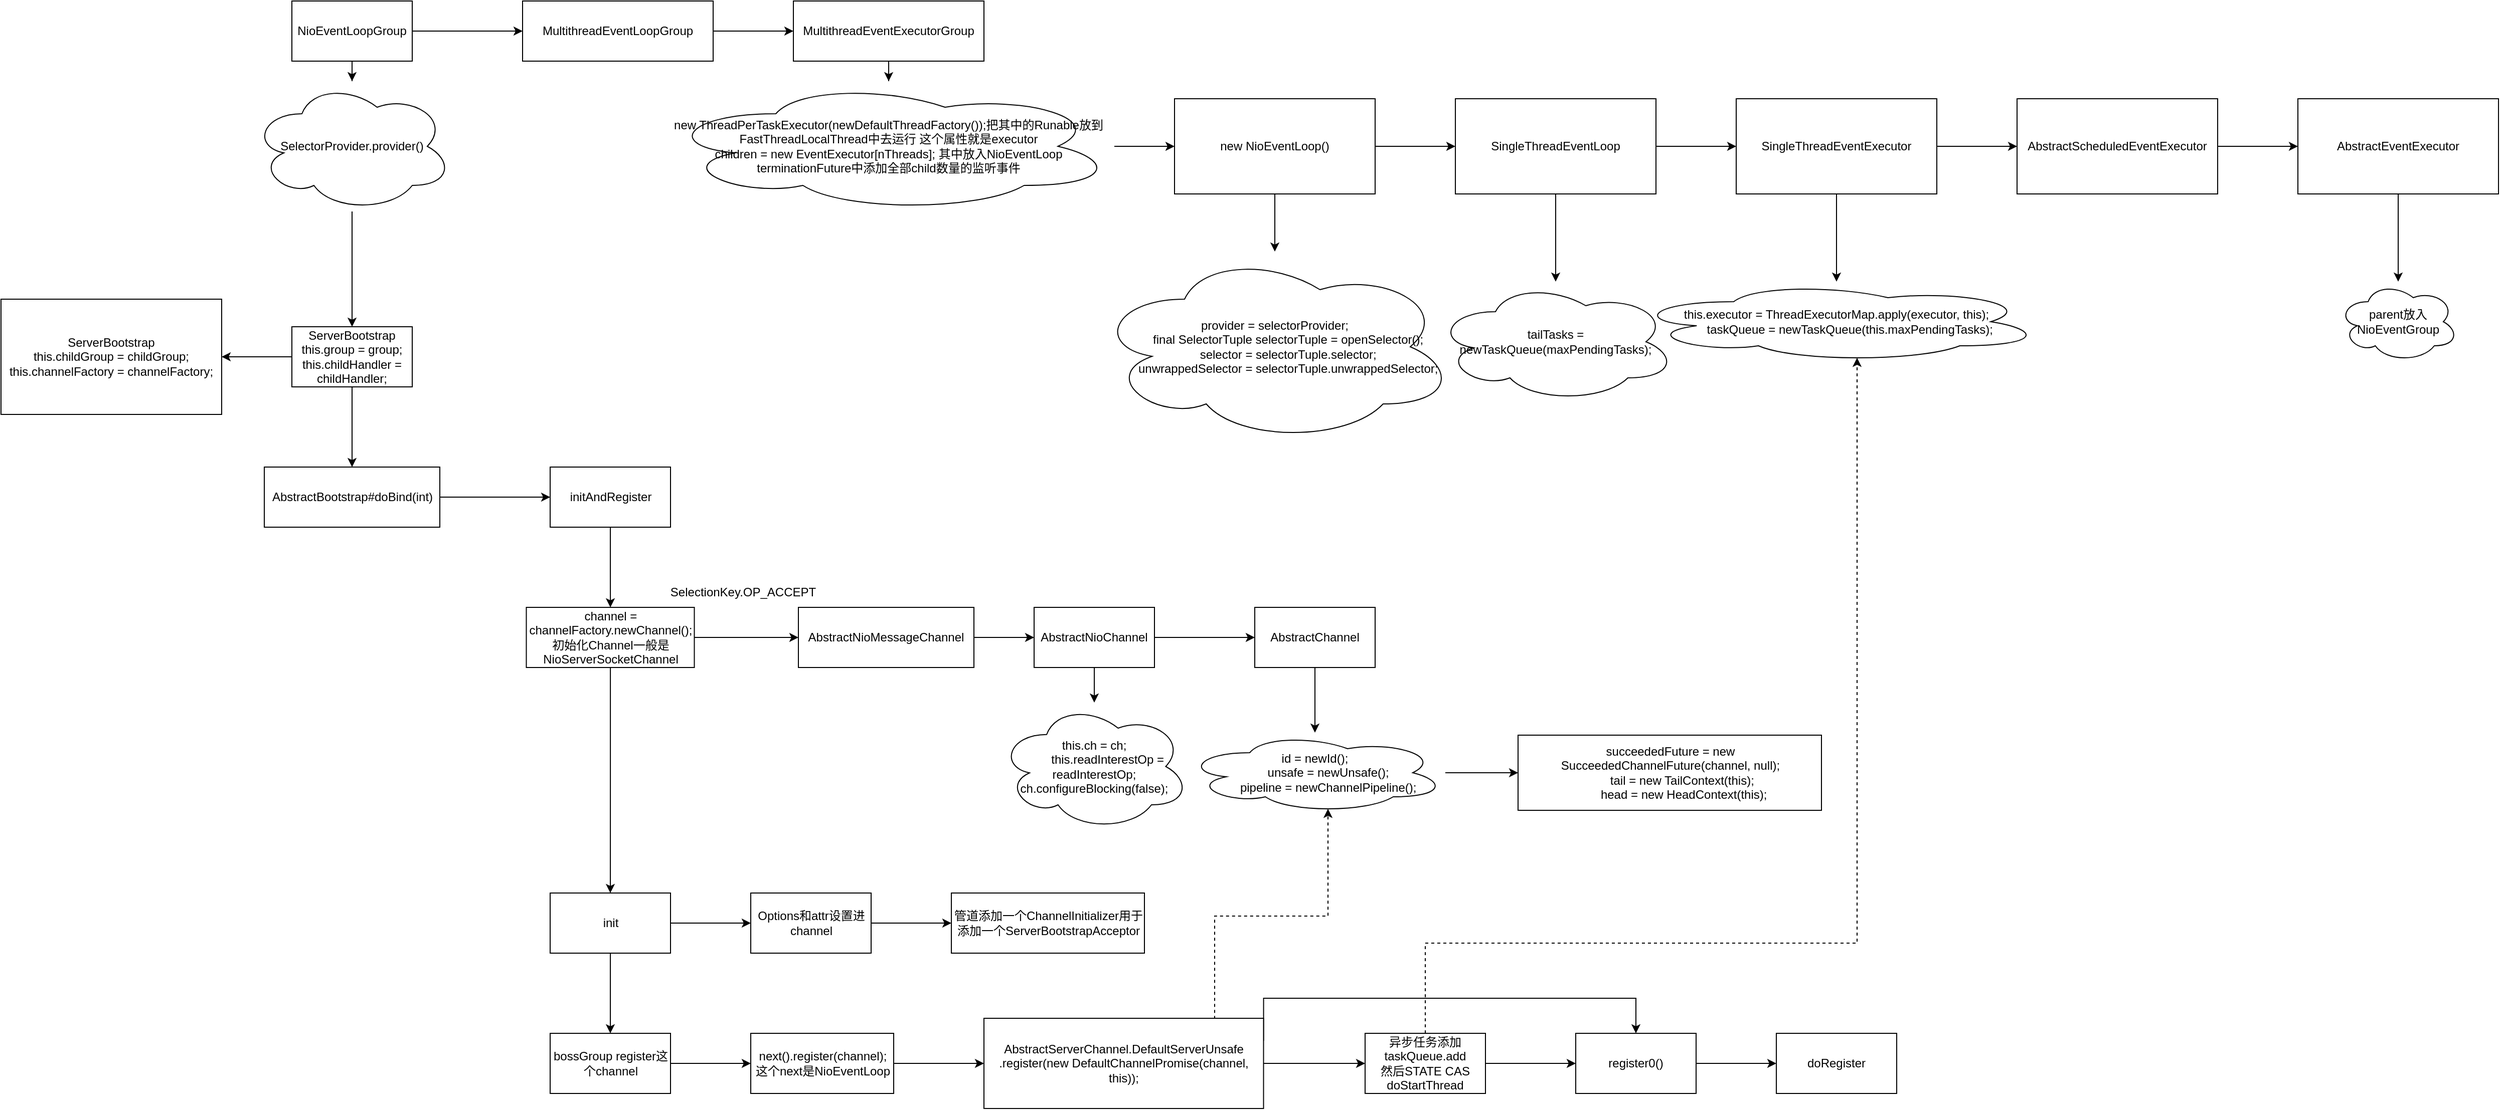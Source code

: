 <mxfile version="21.1.5" type="github">
  <diagram id="C5RBs43oDa-KdzZeNtuy" name="Page-1">
    <mxGraphModel dx="1434" dy="770" grid="1" gridSize="10" guides="1" tooltips="1" connect="1" arrows="1" fold="1" page="1" pageScale="1" pageWidth="827" pageHeight="1169" math="0" shadow="0">
      <root>
        <mxCell id="WIyWlLk6GJQsqaUBKTNV-0" />
        <mxCell id="WIyWlLk6GJQsqaUBKTNV-1" parent="WIyWlLk6GJQsqaUBKTNV-0" />
        <mxCell id="YezV5wfbExkr-e6byGoz-5" value="" style="edgeStyle=orthogonalEdgeStyle;rounded=0;orthogonalLoop=1;jettySize=auto;html=1;" parent="WIyWlLk6GJQsqaUBKTNV-1" source="YezV5wfbExkr-e6byGoz-0" target="YezV5wfbExkr-e6byGoz-4" edge="1">
          <mxGeometry relative="1" as="geometry" />
        </mxCell>
        <mxCell id="YezV5wfbExkr-e6byGoz-11" value="" style="edgeStyle=orthogonalEdgeStyle;rounded=0;orthogonalLoop=1;jettySize=auto;html=1;" parent="WIyWlLk6GJQsqaUBKTNV-1" source="YezV5wfbExkr-e6byGoz-0" target="YezV5wfbExkr-e6byGoz-6" edge="1">
          <mxGeometry relative="1" as="geometry" />
        </mxCell>
        <mxCell id="YezV5wfbExkr-e6byGoz-0" value="NioEventLoopGroup" style="rounded=0;whiteSpace=wrap;html=1;" parent="WIyWlLk6GJQsqaUBKTNV-1" vertex="1">
          <mxGeometry x="340" y="90" width="120" height="60" as="geometry" />
        </mxCell>
        <mxCell id="YezV5wfbExkr-e6byGoz-33" value="" style="edgeStyle=orthogonalEdgeStyle;rounded=0;orthogonalLoop=1;jettySize=auto;html=1;" parent="WIyWlLk6GJQsqaUBKTNV-1" source="YezV5wfbExkr-e6byGoz-4" target="YezV5wfbExkr-e6byGoz-32" edge="1">
          <mxGeometry relative="1" as="geometry" />
        </mxCell>
        <mxCell id="YezV5wfbExkr-e6byGoz-4" value="SelectorProvider.provider()" style="ellipse;shape=cloud;whiteSpace=wrap;html=1;rounded=0;" parent="WIyWlLk6GJQsqaUBKTNV-1" vertex="1">
          <mxGeometry x="300" y="170" width="200" height="130" as="geometry" />
        </mxCell>
        <mxCell id="YezV5wfbExkr-e6byGoz-10" value="" style="edgeStyle=orthogonalEdgeStyle;rounded=0;orthogonalLoop=1;jettySize=auto;html=1;" parent="WIyWlLk6GJQsqaUBKTNV-1" source="YezV5wfbExkr-e6byGoz-6" target="YezV5wfbExkr-e6byGoz-9" edge="1">
          <mxGeometry relative="1" as="geometry" />
        </mxCell>
        <mxCell id="YezV5wfbExkr-e6byGoz-6" value="MultithreadEventLoopGroup" style="rounded=0;whiteSpace=wrap;html=1;" parent="WIyWlLk6GJQsqaUBKTNV-1" vertex="1">
          <mxGeometry x="570" y="90" width="190" height="60" as="geometry" />
        </mxCell>
        <mxCell id="YezV5wfbExkr-e6byGoz-13" value="" style="edgeStyle=orthogonalEdgeStyle;rounded=0;orthogonalLoop=1;jettySize=auto;html=1;" parent="WIyWlLk6GJQsqaUBKTNV-1" source="YezV5wfbExkr-e6byGoz-9" target="YezV5wfbExkr-e6byGoz-12" edge="1">
          <mxGeometry relative="1" as="geometry" />
        </mxCell>
        <mxCell id="YezV5wfbExkr-e6byGoz-9" value="MultithreadEventExecutorGroup" style="rounded=0;whiteSpace=wrap;html=1;" parent="WIyWlLk6GJQsqaUBKTNV-1" vertex="1">
          <mxGeometry x="840" y="90" width="190" height="60" as="geometry" />
        </mxCell>
        <mxCell id="YezV5wfbExkr-e6byGoz-15" value="" style="edgeStyle=orthogonalEdgeStyle;rounded=0;orthogonalLoop=1;jettySize=auto;html=1;" parent="WIyWlLk6GJQsqaUBKTNV-1" source="YezV5wfbExkr-e6byGoz-12" target="YezV5wfbExkr-e6byGoz-14" edge="1">
          <mxGeometry relative="1" as="geometry" />
        </mxCell>
        <mxCell id="YezV5wfbExkr-e6byGoz-12" value="new ThreadPerTaskExecutor(newDefaultThreadFactory());把其中的Runable放到FastThreadLocalThread中去运行 这个属性就是executor&lt;br&gt;children = new EventExecutor[nThreads]; 其中放入NioEventLoop&lt;br&gt;terminationFuture中添加全部child数量的监听事件" style="ellipse;shape=cloud;whiteSpace=wrap;html=1;rounded=0;" parent="WIyWlLk6GJQsqaUBKTNV-1" vertex="1">
          <mxGeometry x="710" y="170" width="450" height="130" as="geometry" />
        </mxCell>
        <mxCell id="YezV5wfbExkr-e6byGoz-17" value="" style="edgeStyle=orthogonalEdgeStyle;rounded=0;orthogonalLoop=1;jettySize=auto;html=1;" parent="WIyWlLk6GJQsqaUBKTNV-1" source="YezV5wfbExkr-e6byGoz-14" target="YezV5wfbExkr-e6byGoz-16" edge="1">
          <mxGeometry relative="1" as="geometry" />
        </mxCell>
        <mxCell id="YezV5wfbExkr-e6byGoz-19" value="" style="edgeStyle=orthogonalEdgeStyle;rounded=0;orthogonalLoop=1;jettySize=auto;html=1;" parent="WIyWlLk6GJQsqaUBKTNV-1" source="YezV5wfbExkr-e6byGoz-14" target="YezV5wfbExkr-e6byGoz-18" edge="1">
          <mxGeometry relative="1" as="geometry" />
        </mxCell>
        <mxCell id="YezV5wfbExkr-e6byGoz-14" value="new NioEventLoop()" style="whiteSpace=wrap;html=1;rounded=0;" parent="WIyWlLk6GJQsqaUBKTNV-1" vertex="1">
          <mxGeometry x="1220" y="187.5" width="200" height="95" as="geometry" />
        </mxCell>
        <mxCell id="YezV5wfbExkr-e6byGoz-16" value="&lt;div&gt;provider = selectorProvider;&lt;/div&gt;&lt;div&gt;&amp;nbsp; &amp;nbsp; &amp;nbsp; &amp;nbsp; final SelectorTuple selectorTuple = openSelector();&lt;/div&gt;&lt;div&gt;&amp;nbsp; &amp;nbsp; &amp;nbsp; &amp;nbsp; selector = selectorTuple.selector;&lt;/div&gt;&lt;div&gt;&amp;nbsp; &amp;nbsp; &amp;nbsp; &amp;nbsp; unwrappedSelector = selectorTuple.unwrappedSelector;&lt;/div&gt;" style="ellipse;shape=cloud;whiteSpace=wrap;html=1;rounded=0;" parent="WIyWlLk6GJQsqaUBKTNV-1" vertex="1">
          <mxGeometry x="1140" y="340" width="360" height="190" as="geometry" />
        </mxCell>
        <mxCell id="YezV5wfbExkr-e6byGoz-21" value="" style="edgeStyle=orthogonalEdgeStyle;rounded=0;orthogonalLoop=1;jettySize=auto;html=1;" parent="WIyWlLk6GJQsqaUBKTNV-1" source="YezV5wfbExkr-e6byGoz-18" target="YezV5wfbExkr-e6byGoz-20" edge="1">
          <mxGeometry relative="1" as="geometry" />
        </mxCell>
        <mxCell id="YezV5wfbExkr-e6byGoz-31" value="" style="edgeStyle=orthogonalEdgeStyle;rounded=0;orthogonalLoop=1;jettySize=auto;html=1;" parent="WIyWlLk6GJQsqaUBKTNV-1" source="YezV5wfbExkr-e6byGoz-18" target="YezV5wfbExkr-e6byGoz-30" edge="1">
          <mxGeometry relative="1" as="geometry" />
        </mxCell>
        <mxCell id="YezV5wfbExkr-e6byGoz-18" value="SingleThreadEventLoop" style="whiteSpace=wrap;html=1;rounded=0;" parent="WIyWlLk6GJQsqaUBKTNV-1" vertex="1">
          <mxGeometry x="1500" y="187.5" width="200" height="95" as="geometry" />
        </mxCell>
        <mxCell id="YezV5wfbExkr-e6byGoz-23" value="" style="edgeStyle=orthogonalEdgeStyle;rounded=0;orthogonalLoop=1;jettySize=auto;html=1;" parent="WIyWlLk6GJQsqaUBKTNV-1" source="YezV5wfbExkr-e6byGoz-20" target="YezV5wfbExkr-e6byGoz-22" edge="1">
          <mxGeometry relative="1" as="geometry" />
        </mxCell>
        <mxCell id="YezV5wfbExkr-e6byGoz-29" value="" style="edgeStyle=orthogonalEdgeStyle;rounded=0;orthogonalLoop=1;jettySize=auto;html=1;" parent="WIyWlLk6GJQsqaUBKTNV-1" source="YezV5wfbExkr-e6byGoz-20" target="YezV5wfbExkr-e6byGoz-28" edge="1">
          <mxGeometry relative="1" as="geometry" />
        </mxCell>
        <mxCell id="YezV5wfbExkr-e6byGoz-20" value="SingleThreadEventExecutor" style="whiteSpace=wrap;html=1;rounded=0;" parent="WIyWlLk6GJQsqaUBKTNV-1" vertex="1">
          <mxGeometry x="1780" y="187.5" width="200" height="95" as="geometry" />
        </mxCell>
        <mxCell id="YezV5wfbExkr-e6byGoz-25" value="" style="edgeStyle=orthogonalEdgeStyle;rounded=0;orthogonalLoop=1;jettySize=auto;html=1;" parent="WIyWlLk6GJQsqaUBKTNV-1" source="YezV5wfbExkr-e6byGoz-22" target="YezV5wfbExkr-e6byGoz-24" edge="1">
          <mxGeometry relative="1" as="geometry" />
        </mxCell>
        <mxCell id="YezV5wfbExkr-e6byGoz-22" value="AbstractScheduledEventExecutor" style="whiteSpace=wrap;html=1;rounded=0;" parent="WIyWlLk6GJQsqaUBKTNV-1" vertex="1">
          <mxGeometry x="2060" y="187.5" width="200" height="95" as="geometry" />
        </mxCell>
        <mxCell id="YezV5wfbExkr-e6byGoz-27" value="" style="edgeStyle=orthogonalEdgeStyle;rounded=0;orthogonalLoop=1;jettySize=auto;html=1;" parent="WIyWlLk6GJQsqaUBKTNV-1" source="YezV5wfbExkr-e6byGoz-24" target="YezV5wfbExkr-e6byGoz-26" edge="1">
          <mxGeometry relative="1" as="geometry" />
        </mxCell>
        <mxCell id="YezV5wfbExkr-e6byGoz-24" value="AbstractEventExecutor" style="whiteSpace=wrap;html=1;rounded=0;" parent="WIyWlLk6GJQsqaUBKTNV-1" vertex="1">
          <mxGeometry x="2340" y="187.5" width="200" height="95" as="geometry" />
        </mxCell>
        <mxCell id="YezV5wfbExkr-e6byGoz-26" value="parent放入NioEventGroup" style="ellipse;shape=cloud;whiteSpace=wrap;html=1;rounded=0;" parent="WIyWlLk6GJQsqaUBKTNV-1" vertex="1">
          <mxGeometry x="2380" y="370" width="120" height="80" as="geometry" />
        </mxCell>
        <mxCell id="YezV5wfbExkr-e6byGoz-28" value="&lt;div&gt;this.executor = ThreadExecutorMap.apply(executor, this);&lt;/div&gt;&lt;div&gt;&amp;nbsp; &amp;nbsp; &amp;nbsp; &amp;nbsp; taskQueue = newTaskQueue(this.maxPendingTasks);&lt;/div&gt;" style="ellipse;shape=cloud;whiteSpace=wrap;html=1;rounded=0;" parent="WIyWlLk6GJQsqaUBKTNV-1" vertex="1">
          <mxGeometry x="1675" y="370" width="410" height="80" as="geometry" />
        </mxCell>
        <mxCell id="YezV5wfbExkr-e6byGoz-30" value="tailTasks = newTaskQueue(maxPendingTasks);" style="ellipse;shape=cloud;whiteSpace=wrap;html=1;rounded=0;" parent="WIyWlLk6GJQsqaUBKTNV-1" vertex="1">
          <mxGeometry x="1480" y="370" width="240" height="120" as="geometry" />
        </mxCell>
        <mxCell id="YezV5wfbExkr-e6byGoz-35" value="" style="edgeStyle=orthogonalEdgeStyle;rounded=0;orthogonalLoop=1;jettySize=auto;html=1;" parent="WIyWlLk6GJQsqaUBKTNV-1" source="YezV5wfbExkr-e6byGoz-32" target="YezV5wfbExkr-e6byGoz-34" edge="1">
          <mxGeometry relative="1" as="geometry" />
        </mxCell>
        <mxCell id="03fZ7KgPIVQaMH1wQuBe-1" value="" style="edgeStyle=orthogonalEdgeStyle;rounded=0;orthogonalLoop=1;jettySize=auto;html=1;" edge="1" parent="WIyWlLk6GJQsqaUBKTNV-1" source="YezV5wfbExkr-e6byGoz-32" target="03fZ7KgPIVQaMH1wQuBe-0">
          <mxGeometry relative="1" as="geometry" />
        </mxCell>
        <mxCell id="YezV5wfbExkr-e6byGoz-32" value="ServerBootstrap&lt;br&gt;this.group = group;&lt;br&gt;this.childHandler = childHandler;" style="whiteSpace=wrap;html=1;rounded=0;" parent="WIyWlLk6GJQsqaUBKTNV-1" vertex="1">
          <mxGeometry x="340" y="415" width="120" height="60" as="geometry" />
        </mxCell>
        <mxCell id="YezV5wfbExkr-e6byGoz-34" value="ServerBootstrap&lt;br&gt;this.childGroup = childGroup;&lt;br&gt;this.channelFactory = channelFactory;" style="whiteSpace=wrap;html=1;rounded=0;" parent="WIyWlLk6GJQsqaUBKTNV-1" vertex="1">
          <mxGeometry x="50" y="387.5" width="220" height="115" as="geometry" />
        </mxCell>
        <mxCell id="03fZ7KgPIVQaMH1wQuBe-3" value="" style="edgeStyle=orthogonalEdgeStyle;rounded=0;orthogonalLoop=1;jettySize=auto;html=1;" edge="1" parent="WIyWlLk6GJQsqaUBKTNV-1" source="03fZ7KgPIVQaMH1wQuBe-0" target="03fZ7KgPIVQaMH1wQuBe-2">
          <mxGeometry relative="1" as="geometry" />
        </mxCell>
        <mxCell id="03fZ7KgPIVQaMH1wQuBe-0" value="AbstractBootstrap#doBind(int)" style="whiteSpace=wrap;html=1;rounded=0;" vertex="1" parent="WIyWlLk6GJQsqaUBKTNV-1">
          <mxGeometry x="312.5" y="555" width="175" height="60" as="geometry" />
        </mxCell>
        <mxCell id="03fZ7KgPIVQaMH1wQuBe-5" value="" style="edgeStyle=orthogonalEdgeStyle;rounded=0;orthogonalLoop=1;jettySize=auto;html=1;" edge="1" parent="WIyWlLk6GJQsqaUBKTNV-1" source="03fZ7KgPIVQaMH1wQuBe-2" target="03fZ7KgPIVQaMH1wQuBe-4">
          <mxGeometry relative="1" as="geometry" />
        </mxCell>
        <mxCell id="03fZ7KgPIVQaMH1wQuBe-2" value="initAndRegister" style="whiteSpace=wrap;html=1;rounded=0;" vertex="1" parent="WIyWlLk6GJQsqaUBKTNV-1">
          <mxGeometry x="597.5" y="555" width="120" height="60" as="geometry" />
        </mxCell>
        <mxCell id="03fZ7KgPIVQaMH1wQuBe-7" value="" style="edgeStyle=orthogonalEdgeStyle;rounded=0;orthogonalLoop=1;jettySize=auto;html=1;" edge="1" parent="WIyWlLk6GJQsqaUBKTNV-1" source="03fZ7KgPIVQaMH1wQuBe-4" target="03fZ7KgPIVQaMH1wQuBe-6">
          <mxGeometry relative="1" as="geometry" />
        </mxCell>
        <mxCell id="03fZ7KgPIVQaMH1wQuBe-22" value="" style="edgeStyle=orthogonalEdgeStyle;rounded=0;orthogonalLoop=1;jettySize=auto;html=1;" edge="1" parent="WIyWlLk6GJQsqaUBKTNV-1" source="03fZ7KgPIVQaMH1wQuBe-4" target="03fZ7KgPIVQaMH1wQuBe-21">
          <mxGeometry relative="1" as="geometry" />
        </mxCell>
        <mxCell id="03fZ7KgPIVQaMH1wQuBe-4" value="channel = channelFactory.newChannel();初始化Channel一般是NioServerSocketChannel" style="whiteSpace=wrap;html=1;rounded=0;" vertex="1" parent="WIyWlLk6GJQsqaUBKTNV-1">
          <mxGeometry x="573.75" y="695" width="167.5" height="60" as="geometry" />
        </mxCell>
        <mxCell id="03fZ7KgPIVQaMH1wQuBe-15" value="" style="edgeStyle=orthogonalEdgeStyle;rounded=0;orthogonalLoop=1;jettySize=auto;html=1;" edge="1" parent="WIyWlLk6GJQsqaUBKTNV-1" source="03fZ7KgPIVQaMH1wQuBe-6" target="03fZ7KgPIVQaMH1wQuBe-14">
          <mxGeometry relative="1" as="geometry" />
        </mxCell>
        <mxCell id="03fZ7KgPIVQaMH1wQuBe-6" value="AbstractNioMessageChannel" style="whiteSpace=wrap;html=1;rounded=0;" vertex="1" parent="WIyWlLk6GJQsqaUBKTNV-1">
          <mxGeometry x="845" y="695" width="175" height="60" as="geometry" />
        </mxCell>
        <mxCell id="03fZ7KgPIVQaMH1wQuBe-11" value="" style="edgeStyle=orthogonalEdgeStyle;rounded=0;orthogonalLoop=1;jettySize=auto;html=1;" edge="1" parent="WIyWlLk6GJQsqaUBKTNV-1" source="03fZ7KgPIVQaMH1wQuBe-8" target="03fZ7KgPIVQaMH1wQuBe-10">
          <mxGeometry relative="1" as="geometry" />
        </mxCell>
        <mxCell id="03fZ7KgPIVQaMH1wQuBe-8" value="AbstractChannel" style="whiteSpace=wrap;html=1;rounded=0;" vertex="1" parent="WIyWlLk6GJQsqaUBKTNV-1">
          <mxGeometry x="1300" y="695" width="120" height="60" as="geometry" />
        </mxCell>
        <mxCell id="03fZ7KgPIVQaMH1wQuBe-13" value="" style="edgeStyle=orthogonalEdgeStyle;rounded=0;orthogonalLoop=1;jettySize=auto;html=1;" edge="1" parent="WIyWlLk6GJQsqaUBKTNV-1" source="03fZ7KgPIVQaMH1wQuBe-10" target="03fZ7KgPIVQaMH1wQuBe-12">
          <mxGeometry relative="1" as="geometry" />
        </mxCell>
        <mxCell id="03fZ7KgPIVQaMH1wQuBe-10" value="&lt;div&gt;id = newId();&lt;/div&gt;&lt;div&gt;&amp;nbsp; &amp;nbsp; &amp;nbsp; &amp;nbsp; unsafe = newUnsafe();&lt;/div&gt;&lt;div&gt;&amp;nbsp; &amp;nbsp; &amp;nbsp; &amp;nbsp; pipeline = newChannelPipeline();&lt;/div&gt;" style="ellipse;shape=cloud;whiteSpace=wrap;html=1;rounded=0;" vertex="1" parent="WIyWlLk6GJQsqaUBKTNV-1">
          <mxGeometry x="1230" y="820" width="260" height="80" as="geometry" />
        </mxCell>
        <mxCell id="03fZ7KgPIVQaMH1wQuBe-12" value="&lt;div&gt;succeededFuture = new SucceededChannelFuture(channel, null);&lt;/div&gt;&lt;div&gt;&amp;nbsp; &amp;nbsp; &amp;nbsp; &amp;nbsp;&lt;span style=&quot;background-color: initial;&quot;&gt;tail = new TailContext(this);&lt;/span&gt;&lt;/div&gt;&lt;div&gt;&amp;nbsp; &amp;nbsp; &amp;nbsp; &amp;nbsp; head = new HeadContext(this);&lt;/div&gt;" style="whiteSpace=wrap;html=1;rounded=0;" vertex="1" parent="WIyWlLk6GJQsqaUBKTNV-1">
          <mxGeometry x="1562.5" y="822.5" width="302.5" height="75" as="geometry" />
        </mxCell>
        <mxCell id="03fZ7KgPIVQaMH1wQuBe-18" value="" style="edgeStyle=orthogonalEdgeStyle;rounded=0;orthogonalLoop=1;jettySize=auto;html=1;" edge="1" parent="WIyWlLk6GJQsqaUBKTNV-1" source="03fZ7KgPIVQaMH1wQuBe-14" target="03fZ7KgPIVQaMH1wQuBe-17">
          <mxGeometry relative="1" as="geometry" />
        </mxCell>
        <mxCell id="03fZ7KgPIVQaMH1wQuBe-19" value="" style="edgeStyle=orthogonalEdgeStyle;rounded=0;orthogonalLoop=1;jettySize=auto;html=1;" edge="1" parent="WIyWlLk6GJQsqaUBKTNV-1" source="03fZ7KgPIVQaMH1wQuBe-14" target="03fZ7KgPIVQaMH1wQuBe-8">
          <mxGeometry relative="1" as="geometry" />
        </mxCell>
        <mxCell id="03fZ7KgPIVQaMH1wQuBe-14" value="AbstractNioChannel" style="whiteSpace=wrap;html=1;rounded=0;" vertex="1" parent="WIyWlLk6GJQsqaUBKTNV-1">
          <mxGeometry x="1080" y="695" width="120" height="60" as="geometry" />
        </mxCell>
        <mxCell id="03fZ7KgPIVQaMH1wQuBe-17" value="&lt;div&gt;this.ch = ch;&lt;/div&gt;&lt;div&gt;&amp;nbsp; &amp;nbsp; &amp;nbsp; &amp;nbsp; this.readInterestOp = readInterestOp;&lt;/div&gt;&lt;div&gt;ch.configureBlocking(false);&lt;br&gt;&lt;/div&gt;" style="ellipse;shape=cloud;whiteSpace=wrap;html=1;rounded=0;" vertex="1" parent="WIyWlLk6GJQsqaUBKTNV-1">
          <mxGeometry x="1045" y="790" width="190" height="127.5" as="geometry" />
        </mxCell>
        <mxCell id="03fZ7KgPIVQaMH1wQuBe-20" value="SelectionKey.OP_ACCEPT" style="text;html=1;strokeColor=none;fillColor=none;align=center;verticalAlign=middle;whiteSpace=wrap;rounded=0;" vertex="1" parent="WIyWlLk6GJQsqaUBKTNV-1">
          <mxGeometry x="760" y="665" width="60" height="30" as="geometry" />
        </mxCell>
        <mxCell id="03fZ7KgPIVQaMH1wQuBe-24" value="" style="edgeStyle=orthogonalEdgeStyle;rounded=0;orthogonalLoop=1;jettySize=auto;html=1;" edge="1" parent="WIyWlLk6GJQsqaUBKTNV-1" source="03fZ7KgPIVQaMH1wQuBe-21" target="03fZ7KgPIVQaMH1wQuBe-23">
          <mxGeometry relative="1" as="geometry" />
        </mxCell>
        <mxCell id="03fZ7KgPIVQaMH1wQuBe-28" value="" style="edgeStyle=orthogonalEdgeStyle;rounded=0;orthogonalLoop=1;jettySize=auto;html=1;" edge="1" parent="WIyWlLk6GJQsqaUBKTNV-1" source="03fZ7KgPIVQaMH1wQuBe-21" target="03fZ7KgPIVQaMH1wQuBe-27">
          <mxGeometry relative="1" as="geometry" />
        </mxCell>
        <mxCell id="03fZ7KgPIVQaMH1wQuBe-21" value="init" style="whiteSpace=wrap;html=1;rounded=0;" vertex="1" parent="WIyWlLk6GJQsqaUBKTNV-1">
          <mxGeometry x="597.5" y="980" width="120" height="60" as="geometry" />
        </mxCell>
        <mxCell id="03fZ7KgPIVQaMH1wQuBe-26" value="" style="edgeStyle=orthogonalEdgeStyle;rounded=0;orthogonalLoop=1;jettySize=auto;html=1;" edge="1" parent="WIyWlLk6GJQsqaUBKTNV-1" source="03fZ7KgPIVQaMH1wQuBe-23" target="03fZ7KgPIVQaMH1wQuBe-25">
          <mxGeometry relative="1" as="geometry" />
        </mxCell>
        <mxCell id="03fZ7KgPIVQaMH1wQuBe-23" value="Options和attr设置进channel" style="whiteSpace=wrap;html=1;rounded=0;" vertex="1" parent="WIyWlLk6GJQsqaUBKTNV-1">
          <mxGeometry x="797.5" y="980" width="120" height="60" as="geometry" />
        </mxCell>
        <mxCell id="03fZ7KgPIVQaMH1wQuBe-25" value="管道添加一个ChannelInitializer用于添加一个ServerBootstrapAcceptor" style="whiteSpace=wrap;html=1;rounded=0;" vertex="1" parent="WIyWlLk6GJQsqaUBKTNV-1">
          <mxGeometry x="997.5" y="980" width="192.5" height="60" as="geometry" />
        </mxCell>
        <mxCell id="03fZ7KgPIVQaMH1wQuBe-30" value="" style="edgeStyle=orthogonalEdgeStyle;rounded=0;orthogonalLoop=1;jettySize=auto;html=1;" edge="1" parent="WIyWlLk6GJQsqaUBKTNV-1" source="03fZ7KgPIVQaMH1wQuBe-27" target="03fZ7KgPIVQaMH1wQuBe-29">
          <mxGeometry relative="1" as="geometry" />
        </mxCell>
        <mxCell id="03fZ7KgPIVQaMH1wQuBe-27" value="bossGroup register这个channel" style="whiteSpace=wrap;html=1;rounded=0;" vertex="1" parent="WIyWlLk6GJQsqaUBKTNV-1">
          <mxGeometry x="597.5" y="1120" width="120" height="60" as="geometry" />
        </mxCell>
        <mxCell id="03fZ7KgPIVQaMH1wQuBe-32" value="" style="edgeStyle=orthogonalEdgeStyle;rounded=0;orthogonalLoop=1;jettySize=auto;html=1;" edge="1" parent="WIyWlLk6GJQsqaUBKTNV-1" source="03fZ7KgPIVQaMH1wQuBe-29" target="03fZ7KgPIVQaMH1wQuBe-31">
          <mxGeometry relative="1" as="geometry" />
        </mxCell>
        <mxCell id="03fZ7KgPIVQaMH1wQuBe-29" value="next().register(channel);&lt;br&gt;这个next是NioEventLoop" style="whiteSpace=wrap;html=1;rounded=0;" vertex="1" parent="WIyWlLk6GJQsqaUBKTNV-1">
          <mxGeometry x="797.5" y="1120" width="142.5" height="60" as="geometry" />
        </mxCell>
        <mxCell id="03fZ7KgPIVQaMH1wQuBe-35" style="edgeStyle=orthogonalEdgeStyle;rounded=0;orthogonalLoop=1;jettySize=auto;html=1;exitX=0.5;exitY=0;exitDx=0;exitDy=0;entryX=0.55;entryY=0.95;entryDx=0;entryDy=0;entryPerimeter=0;dashed=1;" edge="1" parent="WIyWlLk6GJQsqaUBKTNV-1" source="03fZ7KgPIVQaMH1wQuBe-31" target="03fZ7KgPIVQaMH1wQuBe-10">
          <mxGeometry relative="1" as="geometry">
            <Array as="points">
              <mxPoint x="1260" y="1105" />
              <mxPoint x="1260" y="1003" />
              <mxPoint x="1373" y="1003" />
            </Array>
          </mxGeometry>
        </mxCell>
        <mxCell id="03fZ7KgPIVQaMH1wQuBe-37" value="" style="edgeStyle=orthogonalEdgeStyle;rounded=0;orthogonalLoop=1;jettySize=auto;html=1;" edge="1" parent="WIyWlLk6GJQsqaUBKTNV-1" source="03fZ7KgPIVQaMH1wQuBe-31" target="03fZ7KgPIVQaMH1wQuBe-36">
          <mxGeometry relative="1" as="geometry" />
        </mxCell>
        <mxCell id="03fZ7KgPIVQaMH1wQuBe-38" style="edgeStyle=orthogonalEdgeStyle;rounded=0;orthogonalLoop=1;jettySize=auto;html=1;exitX=1;exitY=0.25;exitDx=0;exitDy=0;entryX=0.5;entryY=0;entryDx=0;entryDy=0;" edge="1" parent="WIyWlLk6GJQsqaUBKTNV-1" source="03fZ7KgPIVQaMH1wQuBe-31" target="03fZ7KgPIVQaMH1wQuBe-33">
          <mxGeometry relative="1" as="geometry">
            <Array as="points">
              <mxPoint x="1309" y="1085" />
              <mxPoint x="1680" y="1085" />
            </Array>
          </mxGeometry>
        </mxCell>
        <mxCell id="03fZ7KgPIVQaMH1wQuBe-31" value="AbstractServerChannel.DefaultServerUnsafe&lt;br&gt;.register(new DefaultChannelPromise(channel, this));" style="whiteSpace=wrap;html=1;rounded=0;" vertex="1" parent="WIyWlLk6GJQsqaUBKTNV-1">
          <mxGeometry x="1030" y="1105" width="278.75" height="90" as="geometry" />
        </mxCell>
        <mxCell id="03fZ7KgPIVQaMH1wQuBe-42" value="" style="edgeStyle=orthogonalEdgeStyle;rounded=0;orthogonalLoop=1;jettySize=auto;html=1;" edge="1" parent="WIyWlLk6GJQsqaUBKTNV-1" source="03fZ7KgPIVQaMH1wQuBe-33" target="03fZ7KgPIVQaMH1wQuBe-41">
          <mxGeometry relative="1" as="geometry" />
        </mxCell>
        <mxCell id="03fZ7KgPIVQaMH1wQuBe-33" value="register0()" style="whiteSpace=wrap;html=1;rounded=0;" vertex="1" parent="WIyWlLk6GJQsqaUBKTNV-1">
          <mxGeometry x="1620.005" y="1120" width="120" height="60" as="geometry" />
        </mxCell>
        <mxCell id="03fZ7KgPIVQaMH1wQuBe-39" value="" style="edgeStyle=orthogonalEdgeStyle;rounded=0;orthogonalLoop=1;jettySize=auto;html=1;" edge="1" parent="WIyWlLk6GJQsqaUBKTNV-1" source="03fZ7KgPIVQaMH1wQuBe-36" target="03fZ7KgPIVQaMH1wQuBe-33">
          <mxGeometry relative="1" as="geometry" />
        </mxCell>
        <mxCell id="03fZ7KgPIVQaMH1wQuBe-40" style="edgeStyle=orthogonalEdgeStyle;rounded=0;orthogonalLoop=1;jettySize=auto;html=1;dashed=1;entryX=0.55;entryY=0.95;entryDx=0;entryDy=0;entryPerimeter=0;" edge="1" parent="WIyWlLk6GJQsqaUBKTNV-1" source="03fZ7KgPIVQaMH1wQuBe-36" target="YezV5wfbExkr-e6byGoz-28">
          <mxGeometry relative="1" as="geometry">
            <Array as="points">
              <mxPoint x="1470" y="1030" />
              <mxPoint x="1901" y="1030" />
            </Array>
          </mxGeometry>
        </mxCell>
        <mxCell id="03fZ7KgPIVQaMH1wQuBe-36" value="异步任务添加taskQueue.add&lt;br&gt;然后STATE CAS&lt;br&gt;doStartThread" style="whiteSpace=wrap;html=1;rounded=0;" vertex="1" parent="WIyWlLk6GJQsqaUBKTNV-1">
          <mxGeometry x="1410" y="1120" width="120" height="60" as="geometry" />
        </mxCell>
        <mxCell id="03fZ7KgPIVQaMH1wQuBe-41" value="doRegister" style="whiteSpace=wrap;html=1;rounded=0;" vertex="1" parent="WIyWlLk6GJQsqaUBKTNV-1">
          <mxGeometry x="1820.005" y="1120" width="120" height="60" as="geometry" />
        </mxCell>
      </root>
    </mxGraphModel>
  </diagram>
</mxfile>
